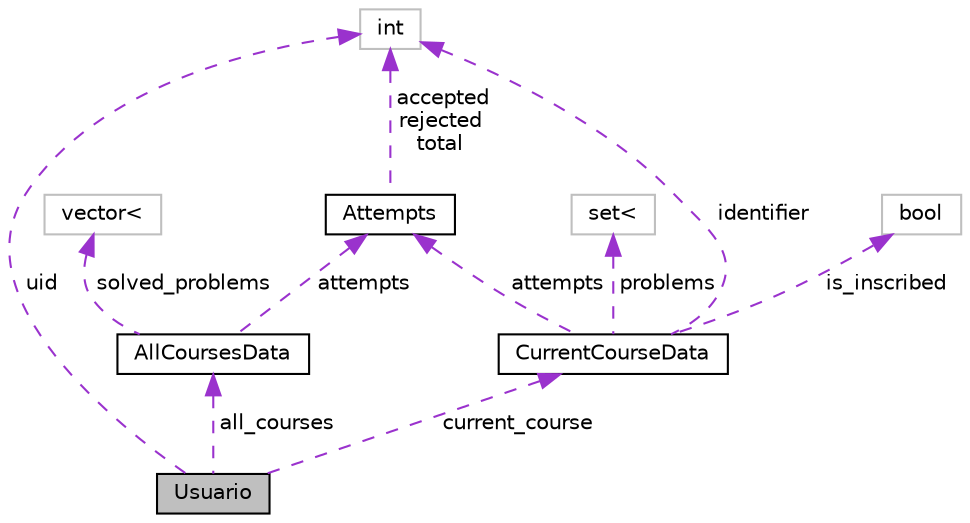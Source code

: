 digraph "Usuario"
{
 // INTERACTIVE_SVG=YES
 // LATEX_PDF_SIZE
  edge [fontname="Helvetica",fontsize="10",labelfontname="Helvetica",labelfontsize="10"];
  node [fontname="Helvetica",fontsize="10",shape=record];
  Node1 [label="Usuario",height=0.2,width=0.4,color="black", fillcolor="grey75", style="filled", fontcolor="black",tooltip=" "];
  Node2 -> Node1 [dir="back",color="darkorchid3",fontsize="10",style="dashed",label=" uid" ,fontname="Helvetica"];
  Node2 [label="int",height=0.2,width=0.4,color="grey75", fillcolor="white", style="filled",tooltip=" "];
  Node3 -> Node1 [dir="back",color="darkorchid3",fontsize="10",style="dashed",label=" current_course" ,fontname="Helvetica"];
  Node3 [label="CurrentCourseData",height=0.2,width=0.4,color="black", fillcolor="white", style="filled",URL="$struct_current_course_data.html",tooltip=" "];
  Node4 -> Node3 [dir="back",color="darkorchid3",fontsize="10",style="dashed",label=" is_inscribed" ,fontname="Helvetica"];
  Node4 [label="bool",height=0.2,width=0.4,color="grey75", fillcolor="white", style="filled",tooltip=" "];
  Node2 -> Node3 [dir="back",color="darkorchid3",fontsize="10",style="dashed",label=" identifier" ,fontname="Helvetica"];
  Node5 -> Node3 [dir="back",color="darkorchid3",fontsize="10",style="dashed",label=" attempts" ,fontname="Helvetica"];
  Node5 [label="Attempts",height=0.2,width=0.4,color="black", fillcolor="white", style="filled",URL="$struct_attempts.html",tooltip="Holds attempts data."];
  Node2 -> Node5 [dir="back",color="darkorchid3",fontsize="10",style="dashed",label=" accepted\nrejected\ntotal" ,fontname="Helvetica"];
  Node6 -> Node3 [dir="back",color="darkorchid3",fontsize="10",style="dashed",label=" problems" ,fontname="Helvetica"];
  Node6 [label="set\<",height=0.2,width=0.4,color="grey75", fillcolor="white", style="filled",tooltip=" "];
  Node7 -> Node1 [dir="back",color="darkorchid3",fontsize="10",style="dashed",label=" all_courses" ,fontname="Helvetica"];
  Node7 [label="AllCoursesData",height=0.2,width=0.4,color="black", fillcolor="white", style="filled",URL="$struct_all_courses_data.html",tooltip=" "];
  Node5 -> Node7 [dir="back",color="darkorchid3",fontsize="10",style="dashed",label=" attempts" ,fontname="Helvetica"];
  Node8 -> Node7 [dir="back",color="darkorchid3",fontsize="10",style="dashed",label=" solved_problems" ,fontname="Helvetica"];
  Node8 [label="vector\<",height=0.2,width=0.4,color="grey75", fillcolor="white", style="filled",tooltip=" "];
}
